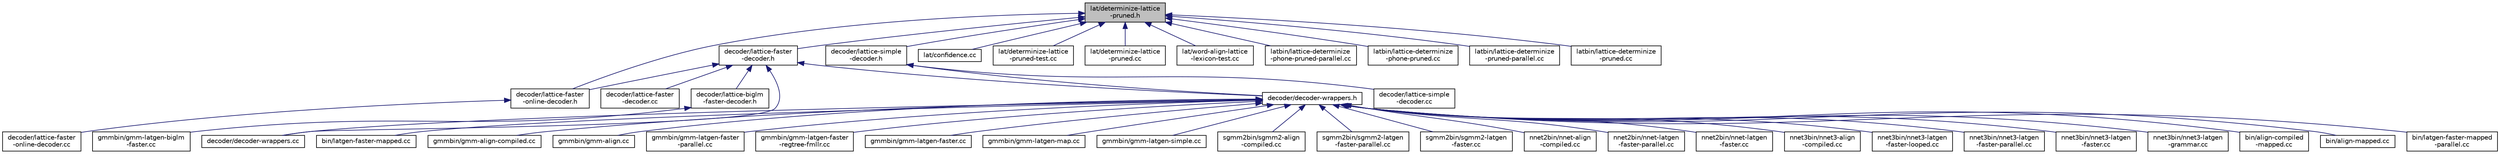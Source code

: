 digraph "lat/determinize-lattice-pruned.h"
{
  edge [fontname="Helvetica",fontsize="10",labelfontname="Helvetica",labelfontsize="10"];
  node [fontname="Helvetica",fontsize="10",shape=record];
  Node106 [label="lat/determinize-lattice\l-pruned.h",height=0.2,width=0.4,color="black", fillcolor="grey75", style="filled", fontcolor="black"];
  Node106 -> Node107 [dir="back",color="midnightblue",fontsize="10",style="solid",fontname="Helvetica"];
  Node107 [label="decoder/lattice-faster\l-decoder.h",height=0.2,width=0.4,color="black", fillcolor="white", style="filled",URL="$lattice-faster-decoder_8h.html"];
  Node107 -> Node108 [dir="back",color="midnightblue",fontsize="10",style="solid",fontname="Helvetica"];
  Node108 [label="decoder/decoder-wrappers.h",height=0.2,width=0.4,color="black", fillcolor="white", style="filled",URL="$decoder-wrappers_8h.html"];
  Node108 -> Node109 [dir="back",color="midnightblue",fontsize="10",style="solid",fontname="Helvetica"];
  Node109 [label="decoder/decoder-wrappers.cc",height=0.2,width=0.4,color="black", fillcolor="white", style="filled",URL="$decoder-wrappers_8cc.html"];
  Node108 -> Node110 [dir="back",color="midnightblue",fontsize="10",style="solid",fontname="Helvetica"];
  Node110 [label="bin/align-compiled\l-mapped.cc",height=0.2,width=0.4,color="black", fillcolor="white", style="filled",URL="$align-compiled-mapped_8cc.html"];
  Node108 -> Node111 [dir="back",color="midnightblue",fontsize="10",style="solid",fontname="Helvetica"];
  Node111 [label="bin/align-mapped.cc",height=0.2,width=0.4,color="black", fillcolor="white", style="filled",URL="$align-mapped_8cc.html"];
  Node108 -> Node112 [dir="back",color="midnightblue",fontsize="10",style="solid",fontname="Helvetica"];
  Node112 [label="bin/latgen-faster-mapped\l-parallel.cc",height=0.2,width=0.4,color="black", fillcolor="white", style="filled",URL="$latgen-faster-mapped-parallel_8cc.html"];
  Node108 -> Node113 [dir="back",color="midnightblue",fontsize="10",style="solid",fontname="Helvetica"];
  Node113 [label="bin/latgen-faster-mapped.cc",height=0.2,width=0.4,color="black", fillcolor="white", style="filled",URL="$latgen-faster-mapped_8cc.html"];
  Node108 -> Node114 [dir="back",color="midnightblue",fontsize="10",style="solid",fontname="Helvetica"];
  Node114 [label="gmmbin/gmm-align-compiled.cc",height=0.2,width=0.4,color="black", fillcolor="white", style="filled",URL="$gmm-align-compiled_8cc.html"];
  Node108 -> Node115 [dir="back",color="midnightblue",fontsize="10",style="solid",fontname="Helvetica"];
  Node115 [label="gmmbin/gmm-align.cc",height=0.2,width=0.4,color="black", fillcolor="white", style="filled",URL="$gmm-align_8cc.html"];
  Node108 -> Node116 [dir="back",color="midnightblue",fontsize="10",style="solid",fontname="Helvetica"];
  Node116 [label="gmmbin/gmm-latgen-faster\l-parallel.cc",height=0.2,width=0.4,color="black", fillcolor="white", style="filled",URL="$gmm-latgen-faster-parallel_8cc.html"];
  Node108 -> Node117 [dir="back",color="midnightblue",fontsize="10",style="solid",fontname="Helvetica"];
  Node117 [label="gmmbin/gmm-latgen-faster\l-regtree-fmllr.cc",height=0.2,width=0.4,color="black", fillcolor="white", style="filled",URL="$gmm-latgen-faster-regtree-fmllr_8cc.html"];
  Node108 -> Node118 [dir="back",color="midnightblue",fontsize="10",style="solid",fontname="Helvetica"];
  Node118 [label="gmmbin/gmm-latgen-faster.cc",height=0.2,width=0.4,color="black", fillcolor="white", style="filled",URL="$gmm-latgen-faster_8cc.html"];
  Node108 -> Node119 [dir="back",color="midnightblue",fontsize="10",style="solid",fontname="Helvetica"];
  Node119 [label="gmmbin/gmm-latgen-map.cc",height=0.2,width=0.4,color="black", fillcolor="white", style="filled",URL="$gmm-latgen-map_8cc.html"];
  Node108 -> Node120 [dir="back",color="midnightblue",fontsize="10",style="solid",fontname="Helvetica"];
  Node120 [label="gmmbin/gmm-latgen-simple.cc",height=0.2,width=0.4,color="black", fillcolor="white", style="filled",URL="$gmm-latgen-simple_8cc.html"];
  Node108 -> Node121 [dir="back",color="midnightblue",fontsize="10",style="solid",fontname="Helvetica"];
  Node121 [label="sgmm2bin/sgmm2-align\l-compiled.cc",height=0.2,width=0.4,color="black", fillcolor="white", style="filled",URL="$sgmm2-align-compiled_8cc.html"];
  Node108 -> Node122 [dir="back",color="midnightblue",fontsize="10",style="solid",fontname="Helvetica"];
  Node122 [label="sgmm2bin/sgmm2-latgen\l-faster-parallel.cc",height=0.2,width=0.4,color="black", fillcolor="white", style="filled",URL="$sgmm2-latgen-faster-parallel_8cc.html"];
  Node108 -> Node123 [dir="back",color="midnightblue",fontsize="10",style="solid",fontname="Helvetica"];
  Node123 [label="sgmm2bin/sgmm2-latgen\l-faster.cc",height=0.2,width=0.4,color="black", fillcolor="white", style="filled",URL="$sgmm2-latgen-faster_8cc.html"];
  Node108 -> Node124 [dir="back",color="midnightblue",fontsize="10",style="solid",fontname="Helvetica"];
  Node124 [label="nnet2bin/nnet-align\l-compiled.cc",height=0.2,width=0.4,color="black", fillcolor="white", style="filled",URL="$nnet-align-compiled_8cc.html"];
  Node108 -> Node125 [dir="back",color="midnightblue",fontsize="10",style="solid",fontname="Helvetica"];
  Node125 [label="nnet2bin/nnet-latgen\l-faster-parallel.cc",height=0.2,width=0.4,color="black", fillcolor="white", style="filled",URL="$nnet-latgen-faster-parallel_8cc.html"];
  Node108 -> Node126 [dir="back",color="midnightblue",fontsize="10",style="solid",fontname="Helvetica"];
  Node126 [label="nnet2bin/nnet-latgen\l-faster.cc",height=0.2,width=0.4,color="black", fillcolor="white", style="filled",URL="$nnet-latgen-faster_8cc.html"];
  Node108 -> Node127 [dir="back",color="midnightblue",fontsize="10",style="solid",fontname="Helvetica"];
  Node127 [label="nnet3bin/nnet3-align\l-compiled.cc",height=0.2,width=0.4,color="black", fillcolor="white", style="filled",URL="$nnet3-align-compiled_8cc.html"];
  Node108 -> Node128 [dir="back",color="midnightblue",fontsize="10",style="solid",fontname="Helvetica"];
  Node128 [label="nnet3bin/nnet3-latgen\l-faster-looped.cc",height=0.2,width=0.4,color="black", fillcolor="white", style="filled",URL="$nnet3-latgen-faster-looped_8cc.html"];
  Node108 -> Node129 [dir="back",color="midnightblue",fontsize="10",style="solid",fontname="Helvetica"];
  Node129 [label="nnet3bin/nnet3-latgen\l-faster-parallel.cc",height=0.2,width=0.4,color="black", fillcolor="white", style="filled",URL="$nnet3-latgen-faster-parallel_8cc.html"];
  Node108 -> Node130 [dir="back",color="midnightblue",fontsize="10",style="solid",fontname="Helvetica"];
  Node130 [label="nnet3bin/nnet3-latgen\l-faster.cc",height=0.2,width=0.4,color="black", fillcolor="white", style="filled",URL="$nnet3-latgen-faster_8cc.html"];
  Node108 -> Node131 [dir="back",color="midnightblue",fontsize="10",style="solid",fontname="Helvetica"];
  Node131 [label="nnet3bin/nnet3-latgen\l-grammar.cc",height=0.2,width=0.4,color="black", fillcolor="white", style="filled",URL="$nnet3-latgen-grammar_8cc.html"];
  Node107 -> Node109 [dir="back",color="midnightblue",fontsize="10",style="solid",fontname="Helvetica"];
  Node107 -> Node132 [dir="back",color="midnightblue",fontsize="10",style="solid",fontname="Helvetica"];
  Node132 [label="decoder/lattice-biglm\l-faster-decoder.h",height=0.2,width=0.4,color="black", fillcolor="white", style="filled",URL="$lattice-biglm-faster-decoder_8h.html"];
  Node132 -> Node133 [dir="back",color="midnightblue",fontsize="10",style="solid",fontname="Helvetica"];
  Node133 [label="gmmbin/gmm-latgen-biglm\l-faster.cc",height=0.2,width=0.4,color="black", fillcolor="white", style="filled",URL="$gmm-latgen-biglm-faster_8cc.html"];
  Node107 -> Node134 [dir="back",color="midnightblue",fontsize="10",style="solid",fontname="Helvetica"];
  Node134 [label="decoder/lattice-faster\l-decoder.cc",height=0.2,width=0.4,color="black", fillcolor="white", style="filled",URL="$lattice-faster-decoder_8cc.html"];
  Node107 -> Node135 [dir="back",color="midnightblue",fontsize="10",style="solid",fontname="Helvetica"];
  Node135 [label="decoder/lattice-faster\l-online-decoder.h",height=0.2,width=0.4,color="black", fillcolor="white", style="filled",URL="$lattice-faster-online-decoder_8h.html"];
  Node135 -> Node136 [dir="back",color="midnightblue",fontsize="10",style="solid",fontname="Helvetica"];
  Node136 [label="decoder/lattice-faster\l-online-decoder.cc",height=0.2,width=0.4,color="black", fillcolor="white", style="filled",URL="$lattice-faster-online-decoder_8cc.html"];
  Node106 -> Node137 [dir="back",color="midnightblue",fontsize="10",style="solid",fontname="Helvetica"];
  Node137 [label="decoder/lattice-simple\l-decoder.h",height=0.2,width=0.4,color="black", fillcolor="white", style="filled",URL="$lattice-simple-decoder_8h.html"];
  Node137 -> Node108 [dir="back",color="midnightblue",fontsize="10",style="solid",fontname="Helvetica"];
  Node137 -> Node138 [dir="back",color="midnightblue",fontsize="10",style="solid",fontname="Helvetica"];
  Node138 [label="decoder/lattice-simple\l-decoder.cc",height=0.2,width=0.4,color="black", fillcolor="white", style="filled",URL="$lattice-simple-decoder_8cc.html"];
  Node106 -> Node135 [dir="back",color="midnightblue",fontsize="10",style="solid",fontname="Helvetica"];
  Node106 -> Node139 [dir="back",color="midnightblue",fontsize="10",style="solid",fontname="Helvetica"];
  Node139 [label="lat/confidence.cc",height=0.2,width=0.4,color="black", fillcolor="white", style="filled",URL="$confidence_8cc.html"];
  Node106 -> Node140 [dir="back",color="midnightblue",fontsize="10",style="solid",fontname="Helvetica"];
  Node140 [label="lat/determinize-lattice\l-pruned-test.cc",height=0.2,width=0.4,color="black", fillcolor="white", style="filled",URL="$determinize-lattice-pruned-test_8cc.html"];
  Node106 -> Node141 [dir="back",color="midnightblue",fontsize="10",style="solid",fontname="Helvetica"];
  Node141 [label="lat/determinize-lattice\l-pruned.cc",height=0.2,width=0.4,color="black", fillcolor="white", style="filled",URL="$determinize-lattice-pruned_8cc.html"];
  Node106 -> Node142 [dir="back",color="midnightblue",fontsize="10",style="solid",fontname="Helvetica"];
  Node142 [label="lat/word-align-lattice\l-lexicon-test.cc",height=0.2,width=0.4,color="black", fillcolor="white", style="filled",URL="$word-align-lattice-lexicon-test_8cc.html"];
  Node106 -> Node143 [dir="back",color="midnightblue",fontsize="10",style="solid",fontname="Helvetica"];
  Node143 [label="latbin/lattice-determinize\l-phone-pruned-parallel.cc",height=0.2,width=0.4,color="black", fillcolor="white", style="filled",URL="$lattice-determinize-phone-pruned-parallel_8cc.html"];
  Node106 -> Node144 [dir="back",color="midnightblue",fontsize="10",style="solid",fontname="Helvetica"];
  Node144 [label="latbin/lattice-determinize\l-phone-pruned.cc",height=0.2,width=0.4,color="black", fillcolor="white", style="filled",URL="$lattice-determinize-phone-pruned_8cc.html"];
  Node106 -> Node145 [dir="back",color="midnightblue",fontsize="10",style="solid",fontname="Helvetica"];
  Node145 [label="latbin/lattice-determinize\l-pruned-parallel.cc",height=0.2,width=0.4,color="black", fillcolor="white", style="filled",URL="$lattice-determinize-pruned-parallel_8cc.html"];
  Node106 -> Node146 [dir="back",color="midnightblue",fontsize="10",style="solid",fontname="Helvetica"];
  Node146 [label="latbin/lattice-determinize\l-pruned.cc",height=0.2,width=0.4,color="black", fillcolor="white", style="filled",URL="$lattice-determinize-pruned_8cc.html"];
}
